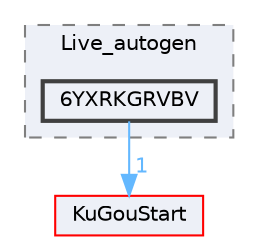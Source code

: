 digraph "6YXRKGRVBV"
{
 // LATEX_PDF_SIZE
  bgcolor="transparent";
  edge [fontname=Helvetica,fontsize=10,labelfontname=Helvetica,labelfontsize=10];
  node [fontname=Helvetica,fontsize=10,shape=box,height=0.2,width=0.4];
  compound=true
  subgraph clusterdir_59197031cc6b18dd33550ff51d027882 {
    graph [ bgcolor="#edf0f7", pencolor="grey50", label="Live_autogen", fontname=Helvetica,fontsize=10 style="filled,dashed", URL="dir_59197031cc6b18dd33550ff51d027882.html",tooltip=""]
  dir_be2481d928194e60c372eb75e1043be1 [label="6YXRKGRVBV", fillcolor="#edf0f7", color="grey25", style="filled,bold", URL="dir_be2481d928194e60c372eb75e1043be1.html",tooltip=""];
  }
  dir_e60601b218beddc6af0778ac41ea9cb2 [label="KuGouStart", fillcolor="#edf0f7", color="red", style="filled", URL="dir_e60601b218beddc6af0778ac41ea9cb2.html",tooltip=""];
  dir_be2481d928194e60c372eb75e1043be1->dir_e60601b218beddc6af0778ac41ea9cb2 [headlabel="1", labeldistance=1.5 headhref="dir_000015_000172.html" href="dir_000015_000172.html" color="steelblue1" fontcolor="steelblue1"];
}
